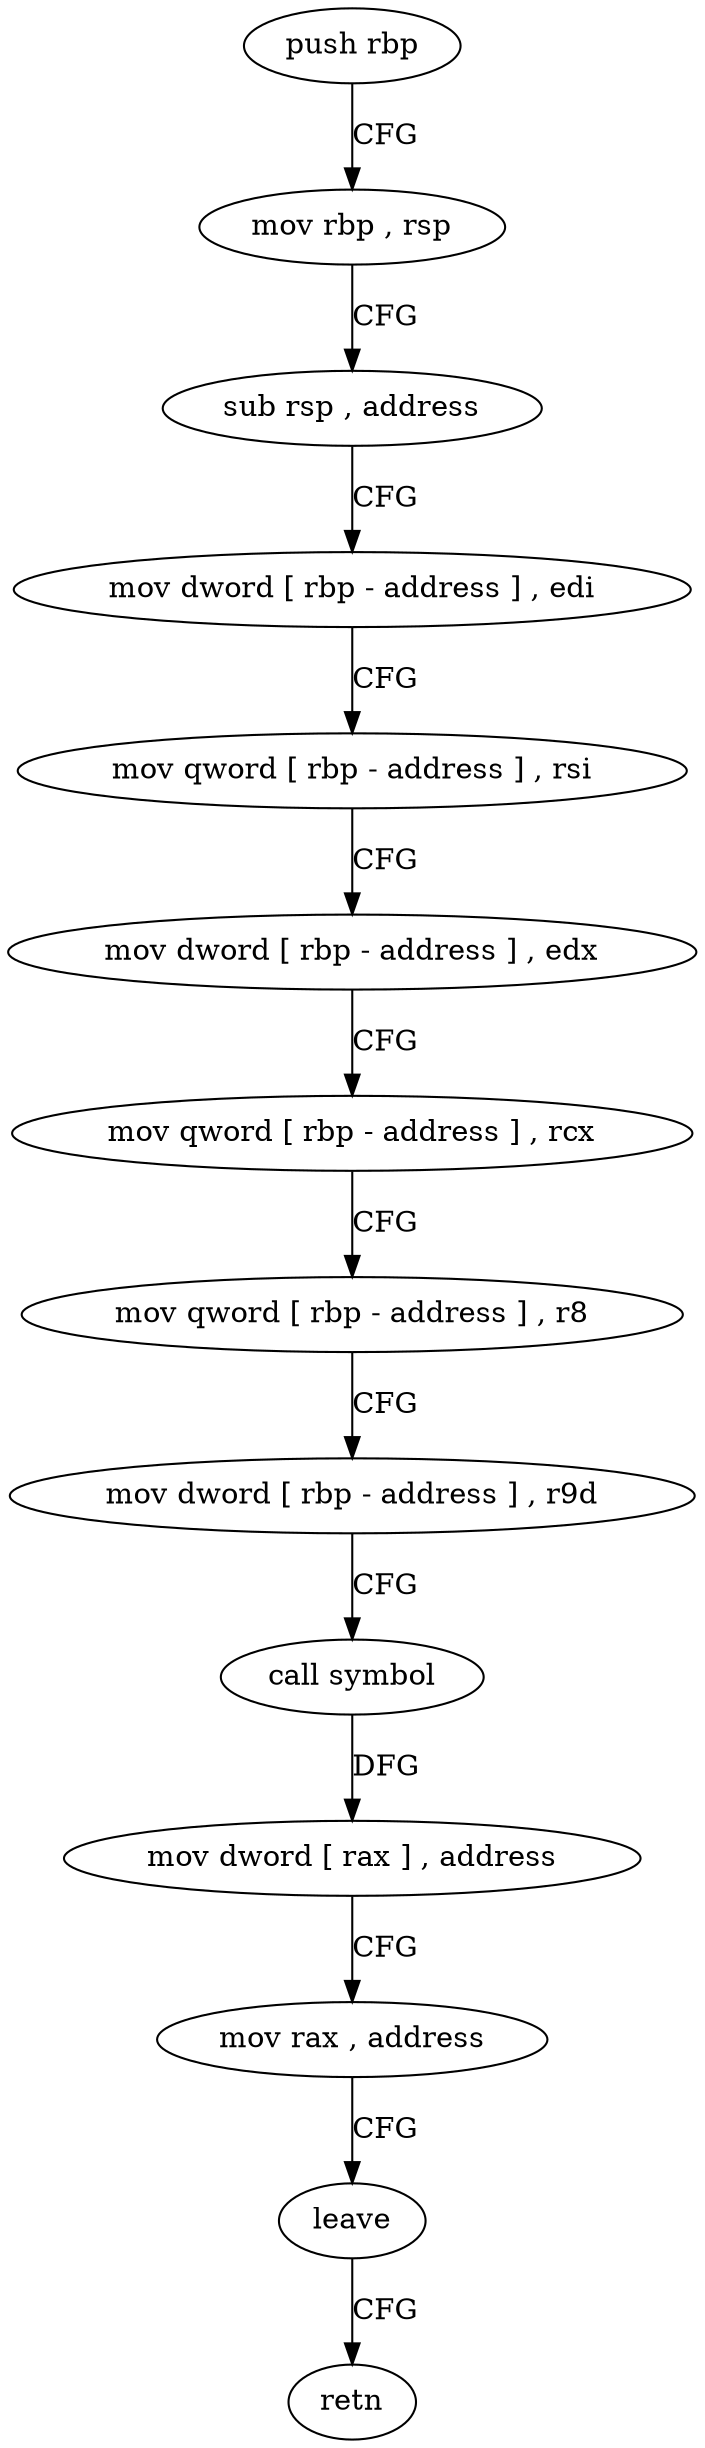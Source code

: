 digraph "func" {
"4222418" [label = "push rbp" ]
"4222419" [label = "mov rbp , rsp" ]
"4222422" [label = "sub rsp , address" ]
"4222426" [label = "mov dword [ rbp - address ] , edi" ]
"4222429" [label = "mov qword [ rbp - address ] , rsi" ]
"4222433" [label = "mov dword [ rbp - address ] , edx" ]
"4222436" [label = "mov qword [ rbp - address ] , rcx" ]
"4222440" [label = "mov qword [ rbp - address ] , r8" ]
"4222444" [label = "mov dword [ rbp - address ] , r9d" ]
"4222448" [label = "call symbol" ]
"4222453" [label = "mov dword [ rax ] , address" ]
"4222459" [label = "mov rax , address" ]
"4222466" [label = "leave" ]
"4222467" [label = "retn" ]
"4222418" -> "4222419" [ label = "CFG" ]
"4222419" -> "4222422" [ label = "CFG" ]
"4222422" -> "4222426" [ label = "CFG" ]
"4222426" -> "4222429" [ label = "CFG" ]
"4222429" -> "4222433" [ label = "CFG" ]
"4222433" -> "4222436" [ label = "CFG" ]
"4222436" -> "4222440" [ label = "CFG" ]
"4222440" -> "4222444" [ label = "CFG" ]
"4222444" -> "4222448" [ label = "CFG" ]
"4222448" -> "4222453" [ label = "DFG" ]
"4222453" -> "4222459" [ label = "CFG" ]
"4222459" -> "4222466" [ label = "CFG" ]
"4222466" -> "4222467" [ label = "CFG" ]
}
